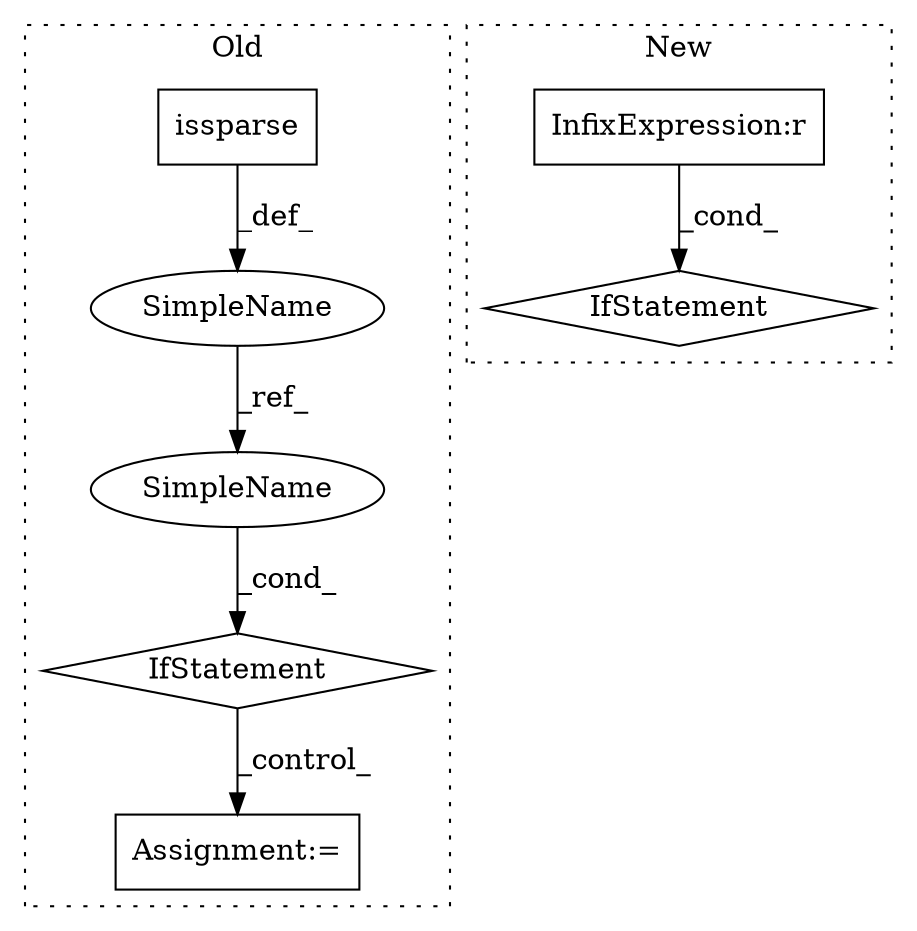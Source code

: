 digraph G {
subgraph cluster0 {
1 [label="issparse" a="32" s="9292,9312" l="9,1" shape="box"];
3 [label="IfStatement" a="25" s="9371,9384" l="4,2" shape="diamond"];
4 [label="Assignment:=" a="7" s="9402" l="1" shape="box"];
5 [label="SimpleName" a="42" s="9275" l="9" shape="ellipse"];
7 [label="SimpleName" a="42" s="9375" l="9" shape="ellipse"];
label = "Old";
style="dotted";
}
subgraph cluster1 {
2 [label="IfStatement" a="25" s="10387,10424" l="4,2" shape="diamond"];
6 [label="InfixExpression:r" a="27" s="10416" l="4" shape="box"];
label = "New";
style="dotted";
}
1 -> 5 [label="_def_"];
3 -> 4 [label="_control_"];
5 -> 7 [label="_ref_"];
6 -> 2 [label="_cond_"];
7 -> 3 [label="_cond_"];
}